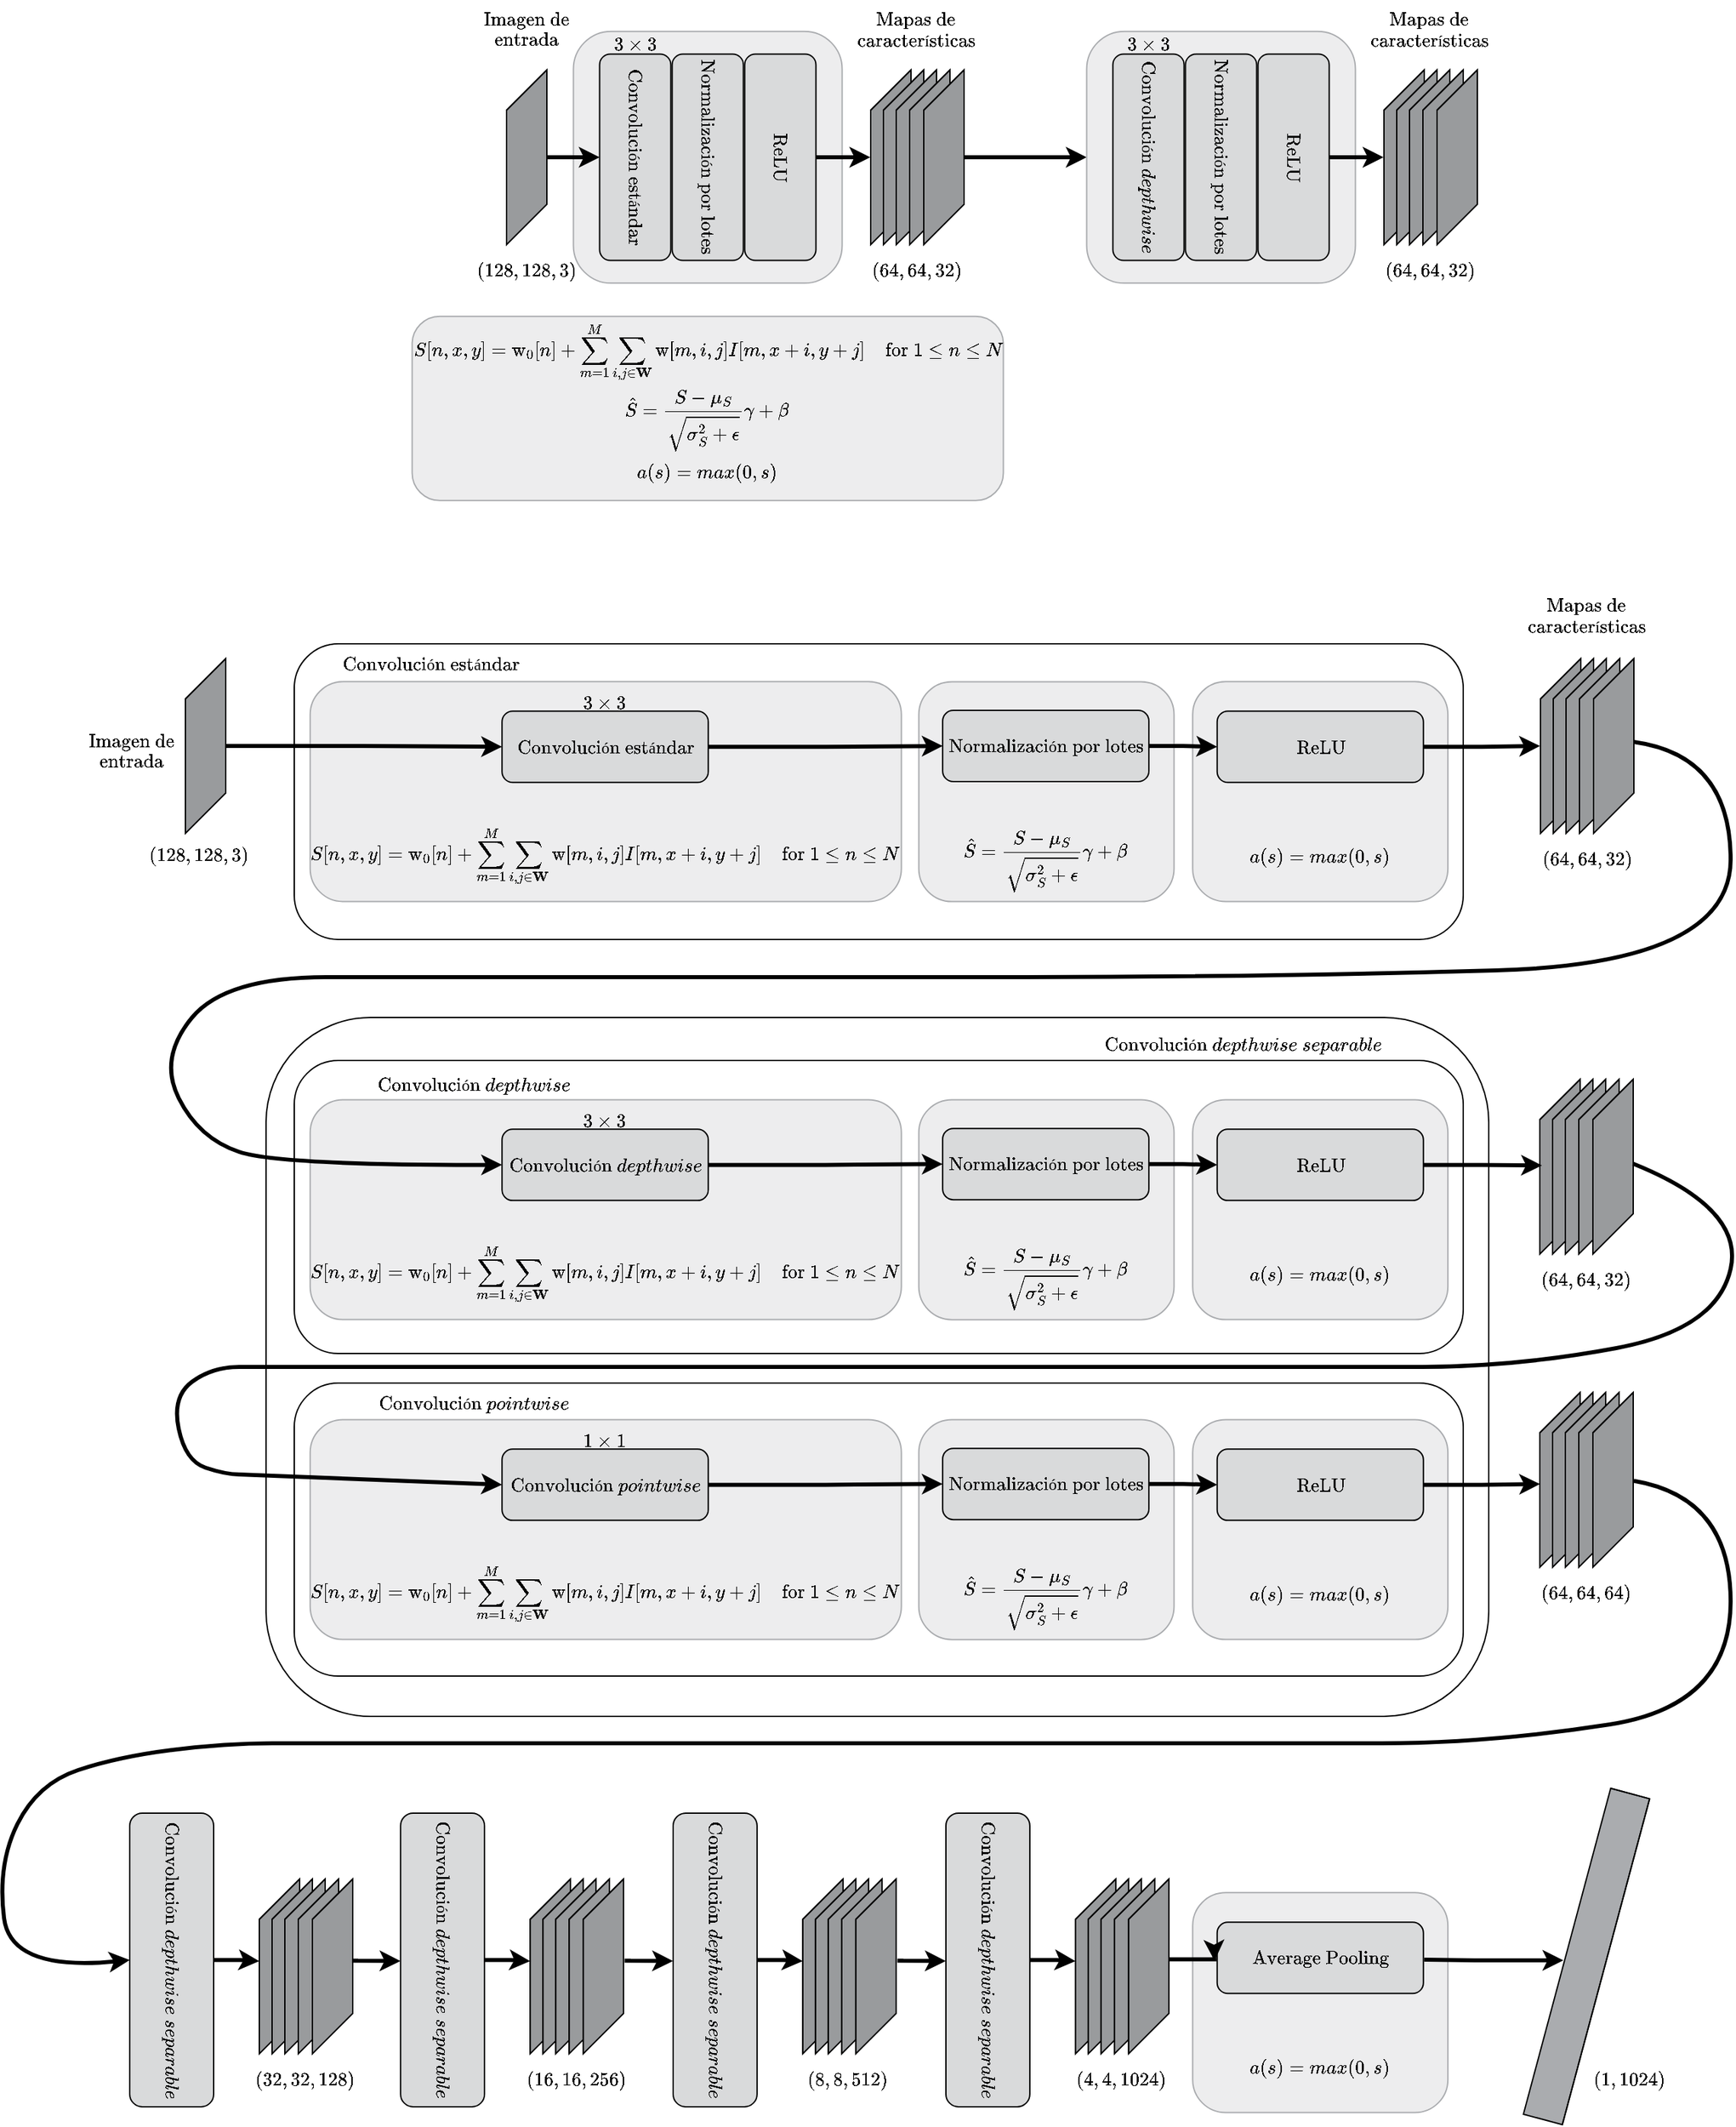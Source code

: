 <mxfile version="24.7.14">
  <diagram name="Page-1" id="cc8wFc7xVqvPqlm56SUc">
    <mxGraphModel dx="3025" dy="1305" grid="1" gridSize="10" guides="1" tooltips="1" connect="1" arrows="1" fold="1" page="1" pageScale="1" pageWidth="75" pageHeight="85" background="#ffffff" math="1" shadow="0">
      <root>
        <mxCell id="0" />
        <mxCell id="1" parent="0" />
        <mxCell id="luJMtOE04kHxp6duVjSI-222" value="" style="rounded=1;whiteSpace=wrap;html=1;strokeWidth=1;" vertex="1" parent="1">
          <mxGeometry x="-610" y="670" width="910" height="520" as="geometry" />
        </mxCell>
        <mxCell id="luJMtOE04kHxp6duVjSI-218" value="" style="rounded=1;whiteSpace=wrap;html=1;strokeWidth=1;" vertex="1" parent="1">
          <mxGeometry x="-589" y="942" width="870" height="218" as="geometry" />
        </mxCell>
        <mxCell id="luJMtOE04kHxp6duVjSI-210" value="" style="rounded=1;whiteSpace=wrap;html=1;strokeWidth=1;" vertex="1" parent="1">
          <mxGeometry x="-589" y="702" width="870" height="218" as="geometry" />
        </mxCell>
        <mxCell id="luJMtOE04kHxp6duVjSI-182" value="" style="rounded=1;whiteSpace=wrap;html=1;strokeWidth=1;" vertex="1" parent="1">
          <mxGeometry x="-589" y="391.96" width="870" height="220" as="geometry" />
        </mxCell>
        <mxCell id="luJMtOE04kHxp6duVjSI-184" value="" style="rounded=1;whiteSpace=wrap;html=1;fillColor=#ededee;rotation=90;strokeColor=#aaacaf;" vertex="1" parent="1">
          <mxGeometry x="92.82" y="406.99" width="163.58" height="189.95" as="geometry" />
        </mxCell>
        <mxCell id="luJMtOE04kHxp6duVjSI-183" value="" style="rounded=1;whiteSpace=wrap;html=1;fillColor=#ededee;rotation=90;strokeColor=#aaacaf;" vertex="1" parent="1">
          <mxGeometry x="-111" y="407.02" width="163.58" height="189.95" as="geometry" />
        </mxCell>
        <mxCell id="luJMtOE04kHxp6duVjSI-121" value="" style="rounded=1;whiteSpace=wrap;html=1;fillColor=#ededee;rotation=90;strokeColor=#aaacaf;" vertex="1" parent="1">
          <mxGeometry x="-438.95" y="281.96" width="163.58" height="440" as="geometry" />
        </mxCell>
        <mxCell id="luJMtOE04kHxp6duVjSI-82" value="" style="rounded=1;whiteSpace=wrap;html=1;fillColor=#ededee;rotation=90;strokeColor=#aaacaf;" vertex="1" parent="1">
          <mxGeometry x="-349.78" y="-3.13" width="137.05" height="440" as="geometry" />
        </mxCell>
        <mxCell id="luJMtOE04kHxp6duVjSI-55" value="" style="rounded=1;whiteSpace=wrap;html=1;fillColor=#ededee;rotation=90;strokeColor=#aaacaf;" vertex="1" parent="1">
          <mxGeometry x="-374.93" y="-70" width="187.37" height="200" as="geometry" />
        </mxCell>
        <mxCell id="luJMtOE04kHxp6duVjSI-15" value="" style="edgeStyle=orthogonalEdgeStyle;rounded=0;orthogonalLoop=1;jettySize=auto;html=1;strokeWidth=3;" edge="1" parent="1" source="luJMtOE04kHxp6duVjSI-3" target="luJMtOE04kHxp6duVjSI-8">
          <mxGeometry relative="1" as="geometry" />
        </mxCell>
        <mxCell id="luJMtOE04kHxp6duVjSI-3" value="" style="shape=cube;whiteSpace=wrap;html=1;boundedLbl=1;backgroundOutline=1;darkOpacity=0.05;darkOpacity2=0.1;size=30;flipH=1;fillColor=#AAACAF;" vertex="1" parent="1">
          <mxGeometry x="-431" y="-35" width="30" height="130" as="geometry" />
        </mxCell>
        <mxCell id="luJMtOE04kHxp6duVjSI-8" value="$$\text{Convolución estándar}$$" style="rounded=1;whiteSpace=wrap;html=1;fillColor=#D9DADB;flipV=0;flipH=0;direction=east;strokeColor=default;rotation=90;" vertex="1" parent="1">
          <mxGeometry x="-412" y="3.5" width="153.5" height="53" as="geometry" />
        </mxCell>
        <mxCell id="luJMtOE04kHxp6duVjSI-9" value="&lt;div&gt;$$\text{Imagen de}$$&lt;/div&gt;" style="text;html=1;align=center;verticalAlign=middle;whiteSpace=wrap;rounded=0;" vertex="1" parent="1">
          <mxGeometry x="-446" y="-87" width="60" height="30" as="geometry" />
        </mxCell>
        <mxCell id="luJMtOE04kHxp6duVjSI-10" value="&lt;div&gt;$$\text{entrada}$$&lt;/div&gt;" style="text;html=1;align=center;verticalAlign=middle;whiteSpace=wrap;rounded=0;" vertex="1" parent="1">
          <mxGeometry x="-446" y="-72" width="60" height="30" as="geometry" />
        </mxCell>
        <mxCell id="luJMtOE04kHxp6duVjSI-11" value="$$\text{Normalización por lotes}$$" style="rounded=1;whiteSpace=wrap;html=1;fillColor=#D9DADB;flipV=0;flipH=0;direction=east;strokeColor=default;rotation=90;" vertex="1" parent="1">
          <mxGeometry x="-358" y="3.5" width="153.5" height="53" as="geometry" />
        </mxCell>
        <mxCell id="luJMtOE04kHxp6duVjSI-12" value="$$\text{ReLU}$$" style="rounded=1;whiteSpace=wrap;html=1;fillColor=#D9DADB;flipV=0;flipH=0;direction=east;strokeColor=default;rotation=90;" vertex="1" parent="1">
          <mxGeometry x="-304" y="3.5" width="153.5" height="53" as="geometry" />
        </mxCell>
        <mxCell id="luJMtOE04kHxp6duVjSI-13" value="$$S[n,x,y] = \text{w}_0[n] + \sum_{m = 1}^M \sum_{i,j \in \textbf{W}} &lt;br/&gt;\text{w}[m,i,j]I[m,x+i,y+j] \hspace{4mm} \text{for } 1\leq n \leq N$$" style="text;html=1;align=center;verticalAlign=middle;whiteSpace=wrap;rounded=0;" vertex="1" parent="1">
          <mxGeometry x="-511.25" y="160" width="460" height="30" as="geometry" />
        </mxCell>
        <mxCell id="luJMtOE04kHxp6duVjSI-24" value="" style="shape=cube;whiteSpace=wrap;html=1;boundedLbl=1;backgroundOutline=1;darkOpacity=0.05;darkOpacity2=0.1;size=30;flipH=1;fillColor=#AAACAF;" vertex="1" parent="1">
          <mxGeometry x="-160" y="-35" width="30" height="130" as="geometry" />
        </mxCell>
        <mxCell id="luJMtOE04kHxp6duVjSI-29" style="edgeStyle=orthogonalEdgeStyle;rounded=0;orthogonalLoop=1;jettySize=auto;html=1;entryX=1.011;entryY=0.5;entryDx=0;entryDy=0;entryPerimeter=0;strokeWidth=3;" edge="1" parent="1" source="luJMtOE04kHxp6duVjSI-12" target="luJMtOE04kHxp6duVjSI-24">
          <mxGeometry relative="1" as="geometry" />
        </mxCell>
        <mxCell id="luJMtOE04kHxp6duVjSI-32" value="&lt;div&gt;$$\text{Mapas de}$$&lt;/div&gt;" style="text;html=1;align=center;verticalAlign=middle;whiteSpace=wrap;rounded=0;" vertex="1" parent="1">
          <mxGeometry x="-156" y="-87" width="60" height="30" as="geometry" />
        </mxCell>
        <mxCell id="luJMtOE04kHxp6duVjSI-33" value="&lt;div&gt;$$\text{características}$$&lt;/div&gt;" style="text;html=1;align=center;verticalAlign=middle;whiteSpace=wrap;rounded=0;" vertex="1" parent="1">
          <mxGeometry x="-156" y="-72" width="60" height="30" as="geometry" />
        </mxCell>
        <mxCell id="luJMtOE04kHxp6duVjSI-34" value="$$(128,128,3)$$" style="text;html=1;align=center;verticalAlign=middle;whiteSpace=wrap;rounded=0;" vertex="1" parent="1">
          <mxGeometry x="-446" y="100" width="60" height="30" as="geometry" />
        </mxCell>
        <mxCell id="luJMtOE04kHxp6duVjSI-35" value="$$(64,64,32)$$" style="text;html=1;align=center;verticalAlign=middle;whiteSpace=wrap;rounded=0;" vertex="1" parent="1">
          <mxGeometry x="-156" y="100" width="60" height="30" as="geometry" />
        </mxCell>
        <mxCell id="luJMtOE04kHxp6duVjSI-56" value="$$3 \times 3$$" style="text;html=1;align=center;verticalAlign=middle;whiteSpace=wrap;rounded=0;" vertex="1" parent="1">
          <mxGeometry x="-365.25" y="-69" width="60" height="30" as="geometry" />
        </mxCell>
        <mxCell id="luJMtOE04kHxp6duVjSI-61" value="" style="shape=cube;whiteSpace=wrap;html=1;boundedLbl=1;backgroundOutline=1;darkOpacity=0.05;darkOpacity2=0.1;size=30;flipH=1;fillColor=#AAACAF;" vertex="1" parent="1">
          <mxGeometry x="-150.5" y="-35" width="30" height="130" as="geometry" />
        </mxCell>
        <mxCell id="luJMtOE04kHxp6duVjSI-62" value="" style="shape=cube;whiteSpace=wrap;html=1;boundedLbl=1;backgroundOutline=1;darkOpacity=0.05;darkOpacity2=0.1;size=30;flipH=1;fillColor=#AAACAF;" vertex="1" parent="1">
          <mxGeometry x="-141" y="-35" width="30" height="130" as="geometry" />
        </mxCell>
        <mxCell id="luJMtOE04kHxp6duVjSI-63" value="" style="shape=cube;whiteSpace=wrap;html=1;boundedLbl=1;backgroundOutline=1;darkOpacity=0.05;darkOpacity2=0.1;size=30;flipH=1;fillColor=#AAACAF;" vertex="1" parent="1">
          <mxGeometry x="-131" y="-35" width="30" height="130" as="geometry" />
        </mxCell>
        <mxCell id="luJMtOE04kHxp6duVjSI-81" style="edgeStyle=orthogonalEdgeStyle;rounded=0;orthogonalLoop=1;jettySize=auto;html=1;entryX=0.5;entryY=1;entryDx=0;entryDy=0;strokeWidth=3;" edge="1" parent="1" source="luJMtOE04kHxp6duVjSI-64" target="luJMtOE04kHxp6duVjSI-67">
          <mxGeometry relative="1" as="geometry" />
        </mxCell>
        <mxCell id="luJMtOE04kHxp6duVjSI-64" value="" style="shape=cube;whiteSpace=wrap;html=1;boundedLbl=1;backgroundOutline=1;darkOpacity=0.05;darkOpacity2=0.1;size=30;flipH=1;fillColor=#AAACAF;" vertex="1" parent="1">
          <mxGeometry x="-120.5" y="-35" width="30" height="130" as="geometry" />
        </mxCell>
        <mxCell id="luJMtOE04kHxp6duVjSI-65" value="$$a(s) = max(0, s)$$" style="text;html=1;align=center;verticalAlign=middle;whiteSpace=wrap;rounded=0;" vertex="1" parent="1">
          <mxGeometry x="-336.87" y="250" width="111.25" height="30" as="geometry" />
        </mxCell>
        <mxCell id="luJMtOE04kHxp6duVjSI-66" value="$$\hat{S} = \frac{S - \mu_S}{\sqrt{\sigma_S^2 + \epsilon}}\gamma + \beta$$" style="text;html=1;align=center;verticalAlign=middle;whiteSpace=wrap;rounded=0;" vertex="1" parent="1">
          <mxGeometry x="-335.62" y="210" width="108.75" height="30" as="geometry" />
        </mxCell>
        <mxCell id="luJMtOE04kHxp6duVjSI-67" value="" style="rounded=1;whiteSpace=wrap;html=1;fillColor=#ededee;rotation=90;strokeColor=#aaacaf;" vertex="1" parent="1">
          <mxGeometry x="7.07" y="-70" width="187.37" height="200" as="geometry" />
        </mxCell>
        <mxCell id="luJMtOE04kHxp6duVjSI-68" value="$$\text{Convolución } \textit{depthwise}$$" style="rounded=1;whiteSpace=wrap;html=1;fillColor=#D9DADB;flipV=0;flipH=0;direction=east;strokeColor=default;rotation=90;" vertex="1" parent="1">
          <mxGeometry x="-30" y="3.5" width="153.5" height="53" as="geometry" />
        </mxCell>
        <mxCell id="luJMtOE04kHxp6duVjSI-69" value="$$\text{Normalización por lotes}$$" style="rounded=1;whiteSpace=wrap;html=1;fillColor=#D9DADB;flipV=0;flipH=0;direction=east;strokeColor=default;rotation=90;" vertex="1" parent="1">
          <mxGeometry x="24" y="3.5" width="153.5" height="53" as="geometry" />
        </mxCell>
        <mxCell id="luJMtOE04kHxp6duVjSI-70" value="$$\text{ReLU}$$" style="rounded=1;whiteSpace=wrap;html=1;fillColor=#D9DADB;flipV=0;flipH=0;direction=east;strokeColor=default;rotation=90;" vertex="1" parent="1">
          <mxGeometry x="78" y="3.5" width="153.5" height="53" as="geometry" />
        </mxCell>
        <mxCell id="luJMtOE04kHxp6duVjSI-71" value="" style="shape=cube;whiteSpace=wrap;html=1;boundedLbl=1;backgroundOutline=1;darkOpacity=0.05;darkOpacity2=0.1;size=30;flipH=1;fillColor=#AAACAF;" vertex="1" parent="1">
          <mxGeometry x="222" y="-35" width="30" height="130" as="geometry" />
        </mxCell>
        <mxCell id="luJMtOE04kHxp6duVjSI-72" style="edgeStyle=orthogonalEdgeStyle;rounded=0;orthogonalLoop=1;jettySize=auto;html=1;entryX=1.011;entryY=0.5;entryDx=0;entryDy=0;entryPerimeter=0;strokeWidth=3;" edge="1" parent="1" source="luJMtOE04kHxp6duVjSI-70" target="luJMtOE04kHxp6duVjSI-71">
          <mxGeometry relative="1" as="geometry" />
        </mxCell>
        <mxCell id="luJMtOE04kHxp6duVjSI-73" value="&lt;div&gt;$$\text{Mapas de}$$&lt;/div&gt;" style="text;html=1;align=center;verticalAlign=middle;whiteSpace=wrap;rounded=0;" vertex="1" parent="1">
          <mxGeometry x="226" y="-87" width="60" height="30" as="geometry" />
        </mxCell>
        <mxCell id="luJMtOE04kHxp6duVjSI-74" value="&lt;div&gt;$$\text{características}$$&lt;/div&gt;" style="text;html=1;align=center;verticalAlign=middle;whiteSpace=wrap;rounded=0;" vertex="1" parent="1">
          <mxGeometry x="226" y="-72" width="60" height="30" as="geometry" />
        </mxCell>
        <mxCell id="luJMtOE04kHxp6duVjSI-75" value="$$(64,64,32)$$" style="text;html=1;align=center;verticalAlign=middle;whiteSpace=wrap;rounded=0;" vertex="1" parent="1">
          <mxGeometry x="226" y="100" width="60" height="30" as="geometry" />
        </mxCell>
        <mxCell id="luJMtOE04kHxp6duVjSI-76" value="$$3 \times 3$$" style="text;html=1;align=center;verticalAlign=middle;whiteSpace=wrap;rounded=0;" vertex="1" parent="1">
          <mxGeometry x="16.75" y="-69" width="60" height="30" as="geometry" />
        </mxCell>
        <mxCell id="luJMtOE04kHxp6duVjSI-77" value="" style="shape=cube;whiteSpace=wrap;html=1;boundedLbl=1;backgroundOutline=1;darkOpacity=0.05;darkOpacity2=0.1;size=30;flipH=1;fillColor=#AAACAF;" vertex="1" parent="1">
          <mxGeometry x="231.5" y="-35" width="30" height="130" as="geometry" />
        </mxCell>
        <mxCell id="luJMtOE04kHxp6duVjSI-78" value="" style="shape=cube;whiteSpace=wrap;html=1;boundedLbl=1;backgroundOutline=1;darkOpacity=0.05;darkOpacity2=0.1;size=30;flipH=1;fillColor=#AAACAF;" vertex="1" parent="1">
          <mxGeometry x="241" y="-35" width="30" height="130" as="geometry" />
        </mxCell>
        <mxCell id="luJMtOE04kHxp6duVjSI-79" value="" style="shape=cube;whiteSpace=wrap;html=1;boundedLbl=1;backgroundOutline=1;darkOpacity=0.05;darkOpacity2=0.1;size=30;flipH=1;fillColor=#AAACAF;" vertex="1" parent="1">
          <mxGeometry x="251" y="-35" width="30" height="130" as="geometry" />
        </mxCell>
        <mxCell id="luJMtOE04kHxp6duVjSI-80" value="" style="shape=cube;whiteSpace=wrap;html=1;boundedLbl=1;backgroundOutline=1;darkOpacity=0.05;darkOpacity2=0.1;size=30;flipH=1;fillColor=#AAACAF;" vertex="1" parent="1">
          <mxGeometry x="261.5" y="-35" width="30" height="130" as="geometry" />
        </mxCell>
        <mxCell id="luJMtOE04kHxp6duVjSI-86" value="" style="edgeStyle=orthogonalEdgeStyle;rounded=0;orthogonalLoop=1;jettySize=auto;html=1;strokeWidth=3;" edge="1" parent="1" source="luJMtOE04kHxp6duVjSI-87" target="luJMtOE04kHxp6duVjSI-88">
          <mxGeometry relative="1" as="geometry" />
        </mxCell>
        <mxCell id="luJMtOE04kHxp6duVjSI-87" value="" style="shape=cube;whiteSpace=wrap;html=1;boundedLbl=1;backgroundOutline=1;darkOpacity=0.05;darkOpacity2=0.1;size=30;flipH=1;fillColor=#AAACAF;" vertex="1" parent="1">
          <mxGeometry x="-670" y="403" width="30" height="130" as="geometry" />
        </mxCell>
        <mxCell id="luJMtOE04kHxp6duVjSI-123" style="edgeStyle=orthogonalEdgeStyle;rounded=0;orthogonalLoop=1;jettySize=auto;html=1;entryX=0;entryY=0.5;entryDx=0;entryDy=0;strokeWidth=3;" edge="1" parent="1" source="luJMtOE04kHxp6duVjSI-88" target="luJMtOE04kHxp6duVjSI-91">
          <mxGeometry relative="1" as="geometry" />
        </mxCell>
        <mxCell id="luJMtOE04kHxp6duVjSI-88" value="$$\text{Convolución estándar}$$" style="rounded=1;whiteSpace=wrap;html=1;fillColor=#D9DADB;flipV=0;flipH=0;direction=east;strokeColor=default;rotation=0;" vertex="1" parent="1">
          <mxGeometry x="-434.37" y="442.13" width="153.5" height="53" as="geometry" />
        </mxCell>
        <mxCell id="luJMtOE04kHxp6duVjSI-89" value="&lt;div&gt;$$\text{Imagen de}$$&lt;/div&gt;" style="text;html=1;align=center;verticalAlign=middle;whiteSpace=wrap;rounded=0;" vertex="1" parent="1">
          <mxGeometry x="-740" y="449.5" width="60" height="30" as="geometry" />
        </mxCell>
        <mxCell id="luJMtOE04kHxp6duVjSI-90" value="&lt;div&gt;$$\text{entrada}$$&lt;/div&gt;" style="text;html=1;align=center;verticalAlign=middle;whiteSpace=wrap;rounded=0;" vertex="1" parent="1">
          <mxGeometry x="-740" y="464.5" width="60" height="30" as="geometry" />
        </mxCell>
        <mxCell id="luJMtOE04kHxp6duVjSI-124" style="edgeStyle=orthogonalEdgeStyle;rounded=0;orthogonalLoop=1;jettySize=auto;html=1;entryX=0;entryY=0.5;entryDx=0;entryDy=0;strokeWidth=3;" edge="1" parent="1" source="luJMtOE04kHxp6duVjSI-91" target="luJMtOE04kHxp6duVjSI-92">
          <mxGeometry relative="1" as="geometry" />
        </mxCell>
        <mxCell id="luJMtOE04kHxp6duVjSI-91" value="$$\text{Normalización por lotes}$$" style="rounded=1;whiteSpace=wrap;html=1;fillColor=#D9DADB;flipV=0;flipH=0;direction=east;strokeColor=default;rotation=0;" vertex="1" parent="1">
          <mxGeometry x="-106.44" y="441.53" width="153.5" height="53" as="geometry" />
        </mxCell>
        <mxCell id="luJMtOE04kHxp6duVjSI-92" value="$$\text{ReLU}$$" style="rounded=1;whiteSpace=wrap;html=1;fillColor=#D9DADB;flipV=0;flipH=0;direction=east;strokeColor=default;rotation=0;" vertex="1" parent="1">
          <mxGeometry x="97.86" y="442.13" width="153.5" height="53" as="geometry" />
        </mxCell>
        <mxCell id="luJMtOE04kHxp6duVjSI-94" style="edgeStyle=orthogonalEdgeStyle;rounded=0;orthogonalLoop=1;jettySize=auto;html=1;entryX=1.011;entryY=0.5;entryDx=0;entryDy=0;entryPerimeter=0;strokeWidth=3;" edge="1" parent="1" source="luJMtOE04kHxp6duVjSI-92" target="luJMtOE04kHxp6duVjSI-93">
          <mxGeometry relative="1" as="geometry" />
        </mxCell>
        <mxCell id="luJMtOE04kHxp6duVjSI-95" value="&lt;div&gt;$$\text{Mapas de}$$&lt;/div&gt;" style="text;html=1;align=center;verticalAlign=middle;whiteSpace=wrap;rounded=0;" vertex="1" parent="1">
          <mxGeometry x="342.5" y="349" width="60" height="30" as="geometry" />
        </mxCell>
        <mxCell id="luJMtOE04kHxp6duVjSI-96" value="&lt;div&gt;$$\text{características}$$&lt;/div&gt;" style="text;html=1;align=center;verticalAlign=middle;whiteSpace=wrap;rounded=0;" vertex="1" parent="1">
          <mxGeometry x="342.5" y="364" width="60" height="30" as="geometry" />
        </mxCell>
        <mxCell id="luJMtOE04kHxp6duVjSI-97" value="$$(128,128,3)$$" style="text;html=1;align=center;verticalAlign=middle;whiteSpace=wrap;rounded=0;" vertex="1" parent="1">
          <mxGeometry x="-690" y="535.2" width="60" height="30" as="geometry" />
        </mxCell>
        <mxCell id="luJMtOE04kHxp6duVjSI-98" value="$$(64,64,32)$$" style="text;html=1;align=center;verticalAlign=middle;whiteSpace=wrap;rounded=0;" vertex="1" parent="1">
          <mxGeometry x="342.5" y="538" width="60" height="30" as="geometry" />
        </mxCell>
        <mxCell id="luJMtOE04kHxp6duVjSI-99" value="$$3 \times 3$$" style="text;html=1;align=center;verticalAlign=middle;whiteSpace=wrap;rounded=0;" vertex="1" parent="1">
          <mxGeometry x="-387.62" y="420.63" width="60" height="30" as="geometry" />
        </mxCell>
        <mxCell id="luJMtOE04kHxp6duVjSI-122" value="$$S[n,x,y] = \text{w}_0[n] + \sum_{m = 1}^M \sum_{i,j \in \textbf{W}} &lt;br/&gt;\text{w}[m,i,j]I[m,x+i,y+j] \hspace{4mm} \text{for } 1\leq n \leq N$$" style="text;html=1;align=center;verticalAlign=middle;whiteSpace=wrap;rounded=0;" vertex="1" parent="1">
          <mxGeometry x="-587.62" y="535.2" width="460" height="30" as="geometry" />
        </mxCell>
        <mxCell id="luJMtOE04kHxp6duVjSI-126" value="$$\hat{S} = \frac{S - \mu_S}{\sqrt{\sigma_S^2 + \epsilon}}\gamma + \beta$$" style="text;html=1;align=center;verticalAlign=middle;whiteSpace=wrap;rounded=0;" vertex="1" parent="1">
          <mxGeometry x="-84.07" y="538.03" width="108.75" height="30" as="geometry" />
        </mxCell>
        <mxCell id="luJMtOE04kHxp6duVjSI-128" value="$$a(s) = max(0, s)$$" style="text;html=1;align=center;verticalAlign=middle;whiteSpace=wrap;rounded=0;" vertex="1" parent="1">
          <mxGeometry x="118.99" y="536" width="111.25" height="30" as="geometry" />
        </mxCell>
        <mxCell id="luJMtOE04kHxp6duVjSI-132" value="" style="group" vertex="1" connectable="0" parent="1">
          <mxGeometry x="338.5" y="403" width="69.5" height="130" as="geometry" />
        </mxCell>
        <mxCell id="luJMtOE04kHxp6duVjSI-93" value="" style="shape=cube;whiteSpace=wrap;html=1;boundedLbl=1;backgroundOutline=1;darkOpacity=0.05;darkOpacity2=0.1;size=30;flipH=1;fillColor=#AAACAF;" vertex="1" parent="luJMtOE04kHxp6duVjSI-132">
          <mxGeometry width="30" height="130" as="geometry" />
        </mxCell>
        <mxCell id="luJMtOE04kHxp6duVjSI-100" value="" style="shape=cube;whiteSpace=wrap;html=1;boundedLbl=1;backgroundOutline=1;darkOpacity=0.05;darkOpacity2=0.1;size=30;flipH=1;fillColor=#AAACAF;" vertex="1" parent="luJMtOE04kHxp6duVjSI-132">
          <mxGeometry x="9.5" width="30" height="130" as="geometry" />
        </mxCell>
        <mxCell id="luJMtOE04kHxp6duVjSI-101" value="" style="shape=cube;whiteSpace=wrap;html=1;boundedLbl=1;backgroundOutline=1;darkOpacity=0.05;darkOpacity2=0.1;size=30;flipH=1;fillColor=#AAACAF;" vertex="1" parent="luJMtOE04kHxp6duVjSI-132">
          <mxGeometry x="19" width="30" height="130" as="geometry" />
        </mxCell>
        <mxCell id="luJMtOE04kHxp6duVjSI-102" value="" style="shape=cube;whiteSpace=wrap;html=1;boundedLbl=1;backgroundOutline=1;darkOpacity=0.05;darkOpacity2=0.1;size=30;flipH=1;fillColor=#AAACAF;" vertex="1" parent="luJMtOE04kHxp6duVjSI-132">
          <mxGeometry x="29" width="30" height="130" as="geometry" />
        </mxCell>
        <mxCell id="luJMtOE04kHxp6duVjSI-104" value="" style="shape=cube;whiteSpace=wrap;html=1;boundedLbl=1;backgroundOutline=1;darkOpacity=0.05;darkOpacity2=0.1;size=30;flipH=1;fillColor=#AAACAF;" vertex="1" parent="luJMtOE04kHxp6duVjSI-132">
          <mxGeometry x="39.5" width="30" height="130" as="geometry" />
        </mxCell>
        <mxCell id="luJMtOE04kHxp6duVjSI-138" style="edgeStyle=orthogonalEdgeStyle;rounded=0;orthogonalLoop=1;jettySize=auto;html=1;entryX=0;entryY=0.5;entryDx=0;entryDy=0;strokeWidth=3;" edge="1" parent="1" source="luJMtOE04kHxp6duVjSI-139">
          <mxGeometry relative="1" as="geometry">
            <mxPoint x="97.86" y="737.0" as="targetPoint" />
          </mxGeometry>
        </mxCell>
        <mxCell id="luJMtOE04kHxp6duVjSI-148" value="$$(64,64,32)$$" style="text;html=1;align=center;verticalAlign=middle;whiteSpace=wrap;rounded=0;" vertex="1" parent="1">
          <mxGeometry x="342" y="851" width="60" height="30" as="geometry" />
        </mxCell>
        <mxCell id="luJMtOE04kHxp6duVjSI-149" value="" style="group" vertex="1" connectable="0" parent="1">
          <mxGeometry x="338" y="716" width="69.5" height="130" as="geometry" />
        </mxCell>
        <mxCell id="luJMtOE04kHxp6duVjSI-150" value="" style="shape=cube;whiteSpace=wrap;html=1;boundedLbl=1;backgroundOutline=1;darkOpacity=0.05;darkOpacity2=0.1;size=30;flipH=1;fillColor=#AAACAF;" vertex="1" parent="luJMtOE04kHxp6duVjSI-149">
          <mxGeometry width="30" height="130" as="geometry" />
        </mxCell>
        <mxCell id="luJMtOE04kHxp6duVjSI-151" value="" style="shape=cube;whiteSpace=wrap;html=1;boundedLbl=1;backgroundOutline=1;darkOpacity=0.05;darkOpacity2=0.1;size=30;flipH=1;fillColor=#AAACAF;" vertex="1" parent="luJMtOE04kHxp6duVjSI-149">
          <mxGeometry x="9.5" width="30" height="130" as="geometry" />
        </mxCell>
        <mxCell id="luJMtOE04kHxp6duVjSI-152" value="" style="shape=cube;whiteSpace=wrap;html=1;boundedLbl=1;backgroundOutline=1;darkOpacity=0.05;darkOpacity2=0.1;size=30;flipH=1;fillColor=#AAACAF;" vertex="1" parent="luJMtOE04kHxp6duVjSI-149">
          <mxGeometry x="19" width="30" height="130" as="geometry" />
        </mxCell>
        <mxCell id="luJMtOE04kHxp6duVjSI-153" value="" style="shape=cube;whiteSpace=wrap;html=1;boundedLbl=1;backgroundOutline=1;darkOpacity=0.05;darkOpacity2=0.1;size=30;flipH=1;fillColor=#AAACAF;" vertex="1" parent="luJMtOE04kHxp6duVjSI-149">
          <mxGeometry x="29" width="30" height="130" as="geometry" />
        </mxCell>
        <mxCell id="luJMtOE04kHxp6duVjSI-154" value="" style="shape=cube;whiteSpace=wrap;html=1;boundedLbl=1;backgroundOutline=1;darkOpacity=0.05;darkOpacity2=0.1;size=30;flipH=1;fillColor=#AAACAF;" vertex="1" parent="luJMtOE04kHxp6duVjSI-149">
          <mxGeometry x="39.5" width="30" height="130" as="geometry" />
        </mxCell>
        <mxCell id="luJMtOE04kHxp6duVjSI-170" value="$$(64,64,64)$$" style="text;html=1;align=center;verticalAlign=middle;whiteSpace=wrap;rounded=0;" vertex="1" parent="1">
          <mxGeometry x="342" y="1084" width="60" height="30" as="geometry" />
        </mxCell>
        <mxCell id="luJMtOE04kHxp6duVjSI-171" value="" style="group" vertex="1" connectable="0" parent="1">
          <mxGeometry x="338" y="949" width="69.5" height="165" as="geometry" />
        </mxCell>
        <mxCell id="luJMtOE04kHxp6duVjSI-172" value="" style="shape=cube;whiteSpace=wrap;html=1;boundedLbl=1;backgroundOutline=1;darkOpacity=0.05;darkOpacity2=0.1;size=30;flipH=1;fillColor=#AAACAF;" vertex="1" parent="luJMtOE04kHxp6duVjSI-171">
          <mxGeometry width="30" height="130" as="geometry" />
        </mxCell>
        <mxCell id="luJMtOE04kHxp6duVjSI-173" value="" style="shape=cube;whiteSpace=wrap;html=1;boundedLbl=1;backgroundOutline=1;darkOpacity=0.05;darkOpacity2=0.1;size=30;flipH=1;fillColor=#AAACAF;" vertex="1" parent="luJMtOE04kHxp6duVjSI-171">
          <mxGeometry x="9.5" width="30" height="130" as="geometry" />
        </mxCell>
        <mxCell id="luJMtOE04kHxp6duVjSI-174" value="" style="shape=cube;whiteSpace=wrap;html=1;boundedLbl=1;backgroundOutline=1;darkOpacity=0.05;darkOpacity2=0.1;size=30;flipH=1;fillColor=#AAACAF;" vertex="1" parent="luJMtOE04kHxp6duVjSI-171">
          <mxGeometry x="19" width="30" height="130" as="geometry" />
        </mxCell>
        <mxCell id="luJMtOE04kHxp6duVjSI-175" value="" style="shape=cube;whiteSpace=wrap;html=1;boundedLbl=1;backgroundOutline=1;darkOpacity=0.05;darkOpacity2=0.1;size=30;flipH=1;fillColor=#AAACAF;" vertex="1" parent="luJMtOE04kHxp6duVjSI-171">
          <mxGeometry x="29" width="30" height="130" as="geometry" />
        </mxCell>
        <mxCell id="luJMtOE04kHxp6duVjSI-176" value="" style="shape=cube;whiteSpace=wrap;html=1;boundedLbl=1;backgroundOutline=1;darkOpacity=0.05;darkOpacity2=0.1;size=30;flipH=1;fillColor=#AAACAF;" vertex="1" parent="luJMtOE04kHxp6duVjSI-171">
          <mxGeometry x="39.5" width="30" height="130" as="geometry" />
        </mxCell>
        <mxCell id="luJMtOE04kHxp6duVjSI-185" value="$$\text{Convolución estándar}$$" style="text;html=1;align=center;verticalAlign=middle;whiteSpace=wrap;rounded=0;" vertex="1" parent="1">
          <mxGeometry x="-557" y="391.96" width="140" height="30" as="geometry" />
        </mxCell>
        <mxCell id="luJMtOE04kHxp6duVjSI-186" value="" style="rounded=1;whiteSpace=wrap;html=1;fillColor=#ededee;rotation=90;strokeColor=#aaacaf;" vertex="1" parent="1">
          <mxGeometry x="92.82" y="718.03" width="163.58" height="189.95" as="geometry" />
        </mxCell>
        <mxCell id="luJMtOE04kHxp6duVjSI-187" value="" style="rounded=1;whiteSpace=wrap;html=1;fillColor=#ededee;rotation=90;strokeColor=#aaacaf;" vertex="1" parent="1">
          <mxGeometry x="-111" y="718.06" width="163.58" height="189.95" as="geometry" />
        </mxCell>
        <mxCell id="luJMtOE04kHxp6duVjSI-188" value="" style="rounded=1;whiteSpace=wrap;html=1;fillColor=#ededee;rotation=90;strokeColor=#aaacaf;" vertex="1" parent="1">
          <mxGeometry x="-438.95" y="593" width="163.58" height="440" as="geometry" />
        </mxCell>
        <mxCell id="luJMtOE04kHxp6duVjSI-189" style="edgeStyle=orthogonalEdgeStyle;rounded=0;orthogonalLoop=1;jettySize=auto;html=1;entryX=0;entryY=0.5;entryDx=0;entryDy=0;strokeWidth=3;" edge="1" parent="1" source="luJMtOE04kHxp6duVjSI-190" target="luJMtOE04kHxp6duVjSI-192">
          <mxGeometry relative="1" as="geometry" />
        </mxCell>
        <mxCell id="luJMtOE04kHxp6duVjSI-190" value="$$\text{Convolución } \textit{depthwise}$$" style="rounded=1;whiteSpace=wrap;html=1;fillColor=#D9DADB;flipV=0;flipH=0;direction=east;strokeColor=default;rotation=0;" vertex="1" parent="1">
          <mxGeometry x="-434.37" y="753.17" width="153.5" height="53" as="geometry" />
        </mxCell>
        <mxCell id="luJMtOE04kHxp6duVjSI-191" style="edgeStyle=orthogonalEdgeStyle;rounded=0;orthogonalLoop=1;jettySize=auto;html=1;entryX=0;entryY=0.5;entryDx=0;entryDy=0;strokeWidth=3;" edge="1" parent="1" source="luJMtOE04kHxp6duVjSI-192" target="luJMtOE04kHxp6duVjSI-193">
          <mxGeometry relative="1" as="geometry" />
        </mxCell>
        <mxCell id="luJMtOE04kHxp6duVjSI-192" value="$$\text{Normalización por lotes}$$" style="rounded=1;whiteSpace=wrap;html=1;fillColor=#D9DADB;flipV=0;flipH=0;direction=east;strokeColor=default;rotation=0;" vertex="1" parent="1">
          <mxGeometry x="-106.44" y="752.57" width="153.5" height="53" as="geometry" />
        </mxCell>
        <mxCell id="luJMtOE04kHxp6duVjSI-193" value="$$\text{ReLU}$$" style="rounded=1;whiteSpace=wrap;html=1;fillColor=#D9DADB;flipV=0;flipH=0;direction=east;strokeColor=default;rotation=0;" vertex="1" parent="1">
          <mxGeometry x="97.86" y="753.17" width="153.5" height="53" as="geometry" />
        </mxCell>
        <mxCell id="luJMtOE04kHxp6duVjSI-194" value="$$3 \times 3$$" style="text;html=1;align=center;verticalAlign=middle;whiteSpace=wrap;rounded=0;" vertex="1" parent="1">
          <mxGeometry x="-387.62" y="731.67" width="60" height="30" as="geometry" />
        </mxCell>
        <mxCell id="luJMtOE04kHxp6duVjSI-195" value="$$S[n,x,y] = \text{w}_0[n] + \sum_{m = 1}^M \sum_{i,j \in \textbf{W}} &lt;br/&gt;\text{w}[m,i,j]I[m,x+i,y+j] \hspace{4mm} \text{for } 1\leq n \leq N$$" style="text;html=1;align=center;verticalAlign=middle;whiteSpace=wrap;rounded=0;" vertex="1" parent="1">
          <mxGeometry x="-587.62" y="846.24" width="460" height="30" as="geometry" />
        </mxCell>
        <mxCell id="luJMtOE04kHxp6duVjSI-196" value="$$\hat{S} = \frac{S - \mu_S}{\sqrt{\sigma_S^2 + \epsilon}}\gamma + \beta$$" style="text;html=1;align=center;verticalAlign=middle;whiteSpace=wrap;rounded=0;" vertex="1" parent="1">
          <mxGeometry x="-84.07" y="849.07" width="108.75" height="30" as="geometry" />
        </mxCell>
        <mxCell id="luJMtOE04kHxp6duVjSI-197" value="$$a(s) = max(0, s)$$" style="text;html=1;align=center;verticalAlign=middle;whiteSpace=wrap;rounded=0;" vertex="1" parent="1">
          <mxGeometry x="118.99" y="847.04" width="111.25" height="30" as="geometry" />
        </mxCell>
        <mxCell id="luJMtOE04kHxp6duVjSI-198" value="" style="rounded=1;whiteSpace=wrap;html=1;fillColor=#ededee;rotation=90;strokeColor=#aaacaf;" vertex="1" parent="1">
          <mxGeometry x="92.82" y="956.03" width="163.58" height="189.95" as="geometry" />
        </mxCell>
        <mxCell id="luJMtOE04kHxp6duVjSI-199" value="" style="rounded=1;whiteSpace=wrap;html=1;fillColor=#ededee;rotation=90;strokeColor=#aaacaf;" vertex="1" parent="1">
          <mxGeometry x="-111" y="956.06" width="163.58" height="189.95" as="geometry" />
        </mxCell>
        <mxCell id="luJMtOE04kHxp6duVjSI-200" value="" style="rounded=1;whiteSpace=wrap;html=1;fillColor=#ededee;rotation=90;strokeColor=#aaacaf;" vertex="1" parent="1">
          <mxGeometry x="-438.95" y="831" width="163.58" height="440" as="geometry" />
        </mxCell>
        <mxCell id="luJMtOE04kHxp6duVjSI-201" style="edgeStyle=orthogonalEdgeStyle;rounded=0;orthogonalLoop=1;jettySize=auto;html=1;entryX=0;entryY=0.5;entryDx=0;entryDy=0;strokeWidth=3;" edge="1" parent="1" source="luJMtOE04kHxp6duVjSI-202" target="luJMtOE04kHxp6duVjSI-204">
          <mxGeometry relative="1" as="geometry" />
        </mxCell>
        <mxCell id="luJMtOE04kHxp6duVjSI-202" value="$$\text{Convolución } \textit{pointwise}$$" style="rounded=1;whiteSpace=wrap;html=1;fillColor=#D9DADB;flipV=0;flipH=0;direction=east;strokeColor=default;rotation=0;" vertex="1" parent="1">
          <mxGeometry x="-434.37" y="991.17" width="153.5" height="53" as="geometry" />
        </mxCell>
        <mxCell id="luJMtOE04kHxp6duVjSI-203" style="edgeStyle=orthogonalEdgeStyle;rounded=0;orthogonalLoop=1;jettySize=auto;html=1;entryX=0;entryY=0.5;entryDx=0;entryDy=0;strokeWidth=3;" edge="1" parent="1" source="luJMtOE04kHxp6duVjSI-204" target="luJMtOE04kHxp6duVjSI-205">
          <mxGeometry relative="1" as="geometry" />
        </mxCell>
        <mxCell id="luJMtOE04kHxp6duVjSI-204" value="$$\text{Normalización por lotes}$$" style="rounded=1;whiteSpace=wrap;html=1;fillColor=#D9DADB;flipV=0;flipH=0;direction=east;strokeColor=default;rotation=0;" vertex="1" parent="1">
          <mxGeometry x="-106.44" y="990.57" width="153.5" height="53" as="geometry" />
        </mxCell>
        <mxCell id="luJMtOE04kHxp6duVjSI-205" value="$$\text{ReLU}$$" style="rounded=1;whiteSpace=wrap;html=1;fillColor=#D9DADB;flipV=0;flipH=0;direction=east;strokeColor=default;rotation=0;" vertex="1" parent="1">
          <mxGeometry x="97.86" y="991.17" width="153.5" height="53" as="geometry" />
        </mxCell>
        <mxCell id="luJMtOE04kHxp6duVjSI-206" value="$$1 \times 1$$" style="text;html=1;align=center;verticalAlign=middle;whiteSpace=wrap;rounded=0;" vertex="1" parent="1">
          <mxGeometry x="-387.62" y="969.67" width="60" height="30" as="geometry" />
        </mxCell>
        <mxCell id="luJMtOE04kHxp6duVjSI-207" value="$$S[n,x,y] = \text{w}_0[n] + \sum_{m = 1}^M \sum_{i,j \in \textbf{W}} &lt;br/&gt;\text{w}[m,i,j]I[m,x+i,y+j] \hspace{4mm} \text{for } 1\leq n \leq N$$" style="text;html=1;align=center;verticalAlign=middle;whiteSpace=wrap;rounded=0;" vertex="1" parent="1">
          <mxGeometry x="-587.62" y="1084.24" width="460" height="30" as="geometry" />
        </mxCell>
        <mxCell id="luJMtOE04kHxp6duVjSI-208" value="$$\hat{S} = \frac{S - \mu_S}{\sqrt{\sigma_S^2 + \epsilon}}\gamma + \beta$$" style="text;html=1;align=center;verticalAlign=middle;whiteSpace=wrap;rounded=0;" vertex="1" parent="1">
          <mxGeometry x="-84.07" y="1087.07" width="108.75" height="30" as="geometry" />
        </mxCell>
        <mxCell id="luJMtOE04kHxp6duVjSI-209" value="$$a(s) = max(0, s)$$" style="text;html=1;align=center;verticalAlign=middle;whiteSpace=wrap;rounded=0;" vertex="1" parent="1">
          <mxGeometry x="118.99" y="1085.04" width="111.25" height="30" as="geometry" />
        </mxCell>
        <mxCell id="luJMtOE04kHxp6duVjSI-211" style="edgeStyle=orthogonalEdgeStyle;rounded=0;orthogonalLoop=1;jettySize=auto;html=1;entryX=0.948;entryY=0.493;entryDx=0;entryDy=0;entryPerimeter=0;strokeWidth=3;" edge="1" parent="1" source="luJMtOE04kHxp6duVjSI-193" target="luJMtOE04kHxp6duVjSI-150">
          <mxGeometry relative="1" as="geometry" />
        </mxCell>
        <mxCell id="luJMtOE04kHxp6duVjSI-212" style="edgeStyle=orthogonalEdgeStyle;rounded=0;orthogonalLoop=1;jettySize=auto;html=1;entryX=0.995;entryY=0.524;entryDx=0;entryDy=0;entryPerimeter=0;strokeWidth=3;" edge="1" parent="1" source="luJMtOE04kHxp6duVjSI-205" target="luJMtOE04kHxp6duVjSI-172">
          <mxGeometry relative="1" as="geometry" />
        </mxCell>
        <mxCell id="luJMtOE04kHxp6duVjSI-213" value="$$\text{Convolución } \textit{depthwise}$$" style="text;html=1;align=center;verticalAlign=middle;whiteSpace=wrap;rounded=0;" vertex="1" parent="1">
          <mxGeometry x="-563.62" y="705" width="217" height="30" as="geometry" />
        </mxCell>
        <mxCell id="luJMtOE04kHxp6duVjSI-214" value="" style="curved=1;endArrow=classic;html=1;rounded=0;exitX=0;exitY=0.477;exitDx=0;exitDy=0;exitPerimeter=0;entryX=0;entryY=0.5;entryDx=0;entryDy=0;strokeWidth=3;" edge="1" parent="1" source="luJMtOE04kHxp6duVjSI-104" target="luJMtOE04kHxp6duVjSI-190">
          <mxGeometry width="50" height="50" relative="1" as="geometry">
            <mxPoint x="430" y="475" as="sourcePoint" />
            <mxPoint x="480" y="425" as="targetPoint" />
            <Array as="points">
              <mxPoint x="480" y="475" />
              <mxPoint x="480" y="630" />
              <mxPoint x="130" y="640" />
              <mxPoint x="-260" y="640" />
              <mxPoint x="-490" y="640" />
              <mxPoint x="-640" y="640" />
              <mxPoint x="-690" y="700" />
              <mxPoint x="-660" y="760" />
              <mxPoint x="-600" y="780" />
            </Array>
          </mxGeometry>
        </mxCell>
        <mxCell id="luJMtOE04kHxp6duVjSI-216" value="" style="curved=1;endArrow=classic;html=1;rounded=0;exitX=0.006;exitY=0.483;exitDx=0;exitDy=0;exitPerimeter=0;entryX=0;entryY=0.5;entryDx=0;entryDy=0;strokeWidth=3;" edge="1" parent="1" source="luJMtOE04kHxp6duVjSI-154" target="luJMtOE04kHxp6duVjSI-202">
          <mxGeometry width="50" height="50" relative="1" as="geometry">
            <mxPoint x="463" y="811.67" as="sourcePoint" />
            <mxPoint x="513" y="761.67" as="targetPoint" />
            <Array as="points">
              <mxPoint x="490" y="812" />
              <mxPoint x="470" y="902" />
              <mxPoint x="320" y="930" />
              <mxPoint x="180" y="930" />
              <mxPoint x="-120" y="930" />
              <mxPoint x="-430" y="930" />
              <mxPoint x="-550" y="930" />
              <mxPoint x="-610" y="930" />
              <mxPoint x="-650" y="930" />
              <mxPoint x="-680" y="952" />
              <mxPoint x="-670" y="1000" />
              <mxPoint x="-640" y="1010" />
              <mxPoint x="-620" y="1010" />
            </Array>
          </mxGeometry>
        </mxCell>
        <mxCell id="luJMtOE04kHxp6duVjSI-220" value="$$\text{Convolución } \textit{pointwise}$$" style="text;html=1;align=center;verticalAlign=middle;whiteSpace=wrap;rounded=0;" vertex="1" parent="1">
          <mxGeometry x="-563.62" y="942" width="217" height="30" as="geometry" />
        </mxCell>
        <mxCell id="luJMtOE04kHxp6duVjSI-223" value="$$\text{Convolución } \textit{depthwise separable}$$" style="text;html=1;align=center;verticalAlign=middle;whiteSpace=wrap;rounded=0;" vertex="1" parent="1">
          <mxGeometry x="9" y="675" width="217" height="30" as="geometry" />
        </mxCell>
        <mxCell id="luJMtOE04kHxp6duVjSI-224" value="" style="curved=1;endArrow=classic;html=1;rounded=0;exitX=-0.015;exitY=0.506;exitDx=0;exitDy=0;exitPerimeter=0;strokeWidth=3;entryX=0.5;entryY=1;entryDx=0;entryDy=0;" edge="1" parent="1" source="luJMtOE04kHxp6duVjSI-176" target="luJMtOE04kHxp6duVjSI-225">
          <mxGeometry width="50" height="50" relative="1" as="geometry">
            <mxPoint x="408" y="1017" as="sourcePoint" />
            <mxPoint x="-560" y="1332" as="targetPoint" />
            <Array as="points">
              <mxPoint x="480" y="1027" />
              <mxPoint x="480" y="1182" />
              <mxPoint x="300" y="1210" />
              <mxPoint x="140" y="1210" />
              <mxPoint x="-60" y="1210" />
              <mxPoint x="-270" y="1210" />
              <mxPoint x="-490" y="1210" />
              <mxPoint x="-570" y="1210" />
              <mxPoint x="-640" y="1210" />
              <mxPoint x="-720" y="1220" />
              <mxPoint x="-780" y="1240" />
              <mxPoint x="-810" y="1300" />
              <mxPoint x="-800" y="1380" />
            </Array>
          </mxGeometry>
        </mxCell>
        <mxCell id="luJMtOE04kHxp6duVjSI-225" value="$$\text{Convolución } \textit{depthwise separable}$$" style="rounded=1;whiteSpace=wrap;html=1;fillColor=#D9DADB;flipV=0;flipH=0;direction=east;strokeColor=default;rotation=90;" vertex="1" parent="1">
          <mxGeometry x="-789.43" y="1340" width="218.43" height="62.46" as="geometry" />
        </mxCell>
        <mxCell id="luJMtOE04kHxp6duVjSI-226" value="$$(32,32,128)$$" style="text;html=1;align=center;verticalAlign=middle;whiteSpace=wrap;rounded=0;" vertex="1" parent="1">
          <mxGeometry x="-611" y="1446" width="60" height="30" as="geometry" />
        </mxCell>
        <mxCell id="luJMtOE04kHxp6duVjSI-227" value="" style="group" vertex="1" connectable="0" parent="1">
          <mxGeometry x="-615" y="1311" width="69.5" height="130" as="geometry" />
        </mxCell>
        <mxCell id="luJMtOE04kHxp6duVjSI-228" value="" style="shape=cube;whiteSpace=wrap;html=1;boundedLbl=1;backgroundOutline=1;darkOpacity=0.05;darkOpacity2=0.1;size=30;flipH=1;fillColor=#AAACAF;" vertex="1" parent="luJMtOE04kHxp6duVjSI-227">
          <mxGeometry width="30" height="130" as="geometry" />
        </mxCell>
        <mxCell id="luJMtOE04kHxp6duVjSI-229" value="" style="shape=cube;whiteSpace=wrap;html=1;boundedLbl=1;backgroundOutline=1;darkOpacity=0.05;darkOpacity2=0.1;size=30;flipH=1;fillColor=#AAACAF;" vertex="1" parent="luJMtOE04kHxp6duVjSI-227">
          <mxGeometry x="9.5" width="30" height="130" as="geometry" />
        </mxCell>
        <mxCell id="luJMtOE04kHxp6duVjSI-230" value="" style="shape=cube;whiteSpace=wrap;html=1;boundedLbl=1;backgroundOutline=1;darkOpacity=0.05;darkOpacity2=0.1;size=30;flipH=1;fillColor=#AAACAF;" vertex="1" parent="luJMtOE04kHxp6duVjSI-227">
          <mxGeometry x="19" width="30" height="130" as="geometry" />
        </mxCell>
        <mxCell id="luJMtOE04kHxp6duVjSI-231" value="" style="shape=cube;whiteSpace=wrap;html=1;boundedLbl=1;backgroundOutline=1;darkOpacity=0.05;darkOpacity2=0.1;size=30;flipH=1;fillColor=#AAACAF;" vertex="1" parent="luJMtOE04kHxp6duVjSI-227">
          <mxGeometry x="29" width="30" height="130" as="geometry" />
        </mxCell>
        <mxCell id="luJMtOE04kHxp6duVjSI-232" value="" style="shape=cube;whiteSpace=wrap;html=1;boundedLbl=1;backgroundOutline=1;darkOpacity=0.05;darkOpacity2=0.1;size=30;flipH=1;fillColor=#AAACAF;" vertex="1" parent="luJMtOE04kHxp6duVjSI-227">
          <mxGeometry x="39.5" width="30" height="130" as="geometry" />
        </mxCell>
        <mxCell id="luJMtOE04kHxp6duVjSI-245" style="edgeStyle=orthogonalEdgeStyle;rounded=0;orthogonalLoop=1;jettySize=auto;html=1;entryX=1;entryY=0.47;entryDx=0;entryDy=0;entryPerimeter=0;strokeWidth=3;" edge="1" parent="1" source="luJMtOE04kHxp6duVjSI-225" target="luJMtOE04kHxp6duVjSI-228">
          <mxGeometry relative="1" as="geometry" />
        </mxCell>
        <mxCell id="luJMtOE04kHxp6duVjSI-246" value="$$\text{Convolución } \textit{depthwise separable}$$" style="rounded=1;whiteSpace=wrap;html=1;fillColor=#D9DADB;flipV=0;flipH=0;direction=east;strokeColor=default;rotation=90;" vertex="1" parent="1">
          <mxGeometry x="-587.86" y="1340" width="218.43" height="62.46" as="geometry" />
        </mxCell>
        <mxCell id="luJMtOE04kHxp6duVjSI-247" value="$$(16,16,256)$$" style="text;html=1;align=center;verticalAlign=middle;whiteSpace=wrap;rounded=0;" vertex="1" parent="1">
          <mxGeometry x="-409.43" y="1446" width="60" height="30" as="geometry" />
        </mxCell>
        <mxCell id="luJMtOE04kHxp6duVjSI-248" value="" style="group" vertex="1" connectable="0" parent="1">
          <mxGeometry x="-413.43" y="1311" width="69.5" height="130" as="geometry" />
        </mxCell>
        <mxCell id="luJMtOE04kHxp6duVjSI-249" value="" style="shape=cube;whiteSpace=wrap;html=1;boundedLbl=1;backgroundOutline=1;darkOpacity=0.05;darkOpacity2=0.1;size=30;flipH=1;fillColor=#AAACAF;" vertex="1" parent="luJMtOE04kHxp6duVjSI-248">
          <mxGeometry width="30" height="130" as="geometry" />
        </mxCell>
        <mxCell id="luJMtOE04kHxp6duVjSI-250" value="" style="shape=cube;whiteSpace=wrap;html=1;boundedLbl=1;backgroundOutline=1;darkOpacity=0.05;darkOpacity2=0.1;size=30;flipH=1;fillColor=#AAACAF;" vertex="1" parent="luJMtOE04kHxp6duVjSI-248">
          <mxGeometry x="9.5" width="30" height="130" as="geometry" />
        </mxCell>
        <mxCell id="luJMtOE04kHxp6duVjSI-251" value="" style="shape=cube;whiteSpace=wrap;html=1;boundedLbl=1;backgroundOutline=1;darkOpacity=0.05;darkOpacity2=0.1;size=30;flipH=1;fillColor=#AAACAF;" vertex="1" parent="luJMtOE04kHxp6duVjSI-248">
          <mxGeometry x="19" width="30" height="130" as="geometry" />
        </mxCell>
        <mxCell id="luJMtOE04kHxp6duVjSI-252" value="" style="shape=cube;whiteSpace=wrap;html=1;boundedLbl=1;backgroundOutline=1;darkOpacity=0.05;darkOpacity2=0.1;size=30;flipH=1;fillColor=#AAACAF;" vertex="1" parent="luJMtOE04kHxp6duVjSI-248">
          <mxGeometry x="29" width="30" height="130" as="geometry" />
        </mxCell>
        <mxCell id="luJMtOE04kHxp6duVjSI-253" value="" style="shape=cube;whiteSpace=wrap;html=1;boundedLbl=1;backgroundOutline=1;darkOpacity=0.05;darkOpacity2=0.1;size=30;flipH=1;fillColor=#AAACAF;" vertex="1" parent="luJMtOE04kHxp6duVjSI-248">
          <mxGeometry x="39.5" width="30" height="130" as="geometry" />
        </mxCell>
        <mxCell id="luJMtOE04kHxp6duVjSI-254" style="edgeStyle=orthogonalEdgeStyle;rounded=0;orthogonalLoop=1;jettySize=auto;html=1;entryX=1;entryY=0.47;entryDx=0;entryDy=0;entryPerimeter=0;strokeWidth=3;" edge="1" parent="1" source="luJMtOE04kHxp6duVjSI-246" target="luJMtOE04kHxp6duVjSI-249">
          <mxGeometry relative="1" as="geometry" />
        </mxCell>
        <mxCell id="luJMtOE04kHxp6duVjSI-259" style="edgeStyle=orthogonalEdgeStyle;rounded=0;orthogonalLoop=1;jettySize=auto;html=1;strokeWidth=3;" edge="1" parent="1">
          <mxGeometry relative="1" as="geometry">
            <mxPoint x="-541.5" y="1371.73" as="sourcePoint" />
            <mxPoint x="-510" y="1372" as="targetPoint" />
            <Array as="points">
              <mxPoint x="-546" y="1372" />
            </Array>
          </mxGeometry>
        </mxCell>
        <mxCell id="luJMtOE04kHxp6duVjSI-260" value="$$\text{Convolución } \textit{depthwise separable}$$" style="rounded=1;whiteSpace=wrap;html=1;fillColor=#D9DADB;flipV=0;flipH=0;direction=east;strokeColor=default;rotation=90;" vertex="1" parent="1">
          <mxGeometry x="-385.0" y="1340" width="218.43" height="62.46" as="geometry" />
        </mxCell>
        <mxCell id="luJMtOE04kHxp6duVjSI-261" value="$$(8,8,512)$$" style="text;html=1;align=center;verticalAlign=middle;whiteSpace=wrap;rounded=0;" vertex="1" parent="1">
          <mxGeometry x="-206.57" y="1446" width="60" height="30" as="geometry" />
        </mxCell>
        <mxCell id="luJMtOE04kHxp6duVjSI-262" value="" style="group" vertex="1" connectable="0" parent="1">
          <mxGeometry x="-210.57" y="1311" width="69.5" height="130" as="geometry" />
        </mxCell>
        <mxCell id="luJMtOE04kHxp6duVjSI-263" value="" style="shape=cube;whiteSpace=wrap;html=1;boundedLbl=1;backgroundOutline=1;darkOpacity=0.05;darkOpacity2=0.1;size=30;flipH=1;fillColor=#AAACAF;" vertex="1" parent="luJMtOE04kHxp6duVjSI-262">
          <mxGeometry width="30" height="130" as="geometry" />
        </mxCell>
        <mxCell id="luJMtOE04kHxp6duVjSI-264" value="" style="shape=cube;whiteSpace=wrap;html=1;boundedLbl=1;backgroundOutline=1;darkOpacity=0.05;darkOpacity2=0.1;size=30;flipH=1;fillColor=#AAACAF;" vertex="1" parent="luJMtOE04kHxp6duVjSI-262">
          <mxGeometry x="9.5" width="30" height="130" as="geometry" />
        </mxCell>
        <mxCell id="luJMtOE04kHxp6duVjSI-265" value="" style="shape=cube;whiteSpace=wrap;html=1;boundedLbl=1;backgroundOutline=1;darkOpacity=0.05;darkOpacity2=0.1;size=30;flipH=1;fillColor=#AAACAF;" vertex="1" parent="luJMtOE04kHxp6duVjSI-262">
          <mxGeometry x="19" width="30" height="130" as="geometry" />
        </mxCell>
        <mxCell id="luJMtOE04kHxp6duVjSI-266" value="" style="shape=cube;whiteSpace=wrap;html=1;boundedLbl=1;backgroundOutline=1;darkOpacity=0.05;darkOpacity2=0.1;size=30;flipH=1;fillColor=#AAACAF;" vertex="1" parent="luJMtOE04kHxp6duVjSI-262">
          <mxGeometry x="29" width="30" height="130" as="geometry" />
        </mxCell>
        <mxCell id="luJMtOE04kHxp6duVjSI-267" value="" style="shape=cube;whiteSpace=wrap;html=1;boundedLbl=1;backgroundOutline=1;darkOpacity=0.05;darkOpacity2=0.1;size=30;flipH=1;fillColor=#AAACAF;" vertex="1" parent="luJMtOE04kHxp6duVjSI-262">
          <mxGeometry x="39.5" width="30" height="130" as="geometry" />
        </mxCell>
        <mxCell id="luJMtOE04kHxp6duVjSI-268" style="edgeStyle=orthogonalEdgeStyle;rounded=0;orthogonalLoop=1;jettySize=auto;html=1;entryX=1;entryY=0.47;entryDx=0;entryDy=0;entryPerimeter=0;strokeWidth=3;" edge="1" parent="1" source="luJMtOE04kHxp6duVjSI-260" target="luJMtOE04kHxp6duVjSI-263">
          <mxGeometry relative="1" as="geometry" />
        </mxCell>
        <mxCell id="luJMtOE04kHxp6duVjSI-269" style="edgeStyle=orthogonalEdgeStyle;rounded=0;orthogonalLoop=1;jettySize=auto;html=1;strokeWidth=3;" edge="1" parent="1">
          <mxGeometry relative="1" as="geometry">
            <mxPoint x="-338.64" y="1371.73" as="sourcePoint" />
            <mxPoint x="-307.14" y="1372" as="targetPoint" />
            <Array as="points">
              <mxPoint x="-343.14" y="1372" />
            </Array>
          </mxGeometry>
        </mxCell>
        <mxCell id="luJMtOE04kHxp6duVjSI-270" value="$$\text{Convolución } \textit{depthwise separable}$$" style="rounded=1;whiteSpace=wrap;html=1;fillColor=#D9DADB;flipV=0;flipH=0;direction=east;strokeColor=default;rotation=90;" vertex="1" parent="1">
          <mxGeometry x="-182.0" y="1340" width="218.43" height="62.46" as="geometry" />
        </mxCell>
        <mxCell id="luJMtOE04kHxp6duVjSI-271" value="$$(4,4,1024)$$" style="text;html=1;align=center;verticalAlign=middle;whiteSpace=wrap;rounded=0;" vertex="1" parent="1">
          <mxGeometry x="-3.57" y="1446" width="60" height="30" as="geometry" />
        </mxCell>
        <mxCell id="luJMtOE04kHxp6duVjSI-272" value="" style="group" vertex="1" connectable="0" parent="1">
          <mxGeometry x="-7.57" y="1311" width="69.5" height="130" as="geometry" />
        </mxCell>
        <mxCell id="luJMtOE04kHxp6duVjSI-273" value="" style="shape=cube;whiteSpace=wrap;html=1;boundedLbl=1;backgroundOutline=1;darkOpacity=0.05;darkOpacity2=0.1;size=30;flipH=1;fillColor=#AAACAF;" vertex="1" parent="luJMtOE04kHxp6duVjSI-272">
          <mxGeometry width="30" height="130" as="geometry" />
        </mxCell>
        <mxCell id="luJMtOE04kHxp6duVjSI-274" value="" style="shape=cube;whiteSpace=wrap;html=1;boundedLbl=1;backgroundOutline=1;darkOpacity=0.05;darkOpacity2=0.1;size=30;flipH=1;fillColor=#AAACAF;" vertex="1" parent="luJMtOE04kHxp6duVjSI-272">
          <mxGeometry x="9.5" width="30" height="130" as="geometry" />
        </mxCell>
        <mxCell id="luJMtOE04kHxp6duVjSI-275" value="" style="shape=cube;whiteSpace=wrap;html=1;boundedLbl=1;backgroundOutline=1;darkOpacity=0.05;darkOpacity2=0.1;size=30;flipH=1;fillColor=#AAACAF;" vertex="1" parent="luJMtOE04kHxp6duVjSI-272">
          <mxGeometry x="19" width="30" height="130" as="geometry" />
        </mxCell>
        <mxCell id="luJMtOE04kHxp6duVjSI-276" value="" style="shape=cube;whiteSpace=wrap;html=1;boundedLbl=1;backgroundOutline=1;darkOpacity=0.05;darkOpacity2=0.1;size=30;flipH=1;fillColor=#AAACAF;" vertex="1" parent="luJMtOE04kHxp6duVjSI-272">
          <mxGeometry x="29" width="30" height="130" as="geometry" />
        </mxCell>
        <mxCell id="luJMtOE04kHxp6duVjSI-277" value="" style="shape=cube;whiteSpace=wrap;html=1;boundedLbl=1;backgroundOutline=1;darkOpacity=0.05;darkOpacity2=0.1;size=30;flipH=1;fillColor=#AAACAF;" vertex="1" parent="luJMtOE04kHxp6duVjSI-272">
          <mxGeometry x="39.5" width="30" height="130" as="geometry" />
        </mxCell>
        <mxCell id="luJMtOE04kHxp6duVjSI-278" style="edgeStyle=orthogonalEdgeStyle;rounded=0;orthogonalLoop=1;jettySize=auto;html=1;entryX=1;entryY=0.47;entryDx=0;entryDy=0;entryPerimeter=0;strokeWidth=3;" edge="1" parent="1" source="luJMtOE04kHxp6duVjSI-270" target="luJMtOE04kHxp6duVjSI-273">
          <mxGeometry relative="1" as="geometry" />
        </mxCell>
        <mxCell id="luJMtOE04kHxp6duVjSI-279" style="edgeStyle=orthogonalEdgeStyle;rounded=0;orthogonalLoop=1;jettySize=auto;html=1;strokeWidth=3;" edge="1" parent="1">
          <mxGeometry relative="1" as="geometry">
            <mxPoint x="-135.64" y="1371.73" as="sourcePoint" />
            <mxPoint x="-104.14" y="1372" as="targetPoint" />
            <Array as="points">
              <mxPoint x="-140.14" y="1372" />
            </Array>
          </mxGeometry>
        </mxCell>
        <mxCell id="luJMtOE04kHxp6duVjSI-280" value="" style="rounded=1;whiteSpace=wrap;html=1;fillColor=#ededee;rotation=90;strokeColor=#aaacaf;" vertex="1" parent="1">
          <mxGeometry x="92.82" y="1308" width="163.58" height="189.95" as="geometry" />
        </mxCell>
        <mxCell id="luJMtOE04kHxp6duVjSI-281" value="$$\text{Average Pooling}$$" style="rounded=1;whiteSpace=wrap;html=1;fillColor=#D9DADB;flipV=0;flipH=0;direction=east;strokeColor=default;rotation=0;" vertex="1" parent="1">
          <mxGeometry x="97.86" y="1343.14" width="153.5" height="53" as="geometry" />
        </mxCell>
        <mxCell id="luJMtOE04kHxp6duVjSI-282" value="$$a(s) = max(0, s)$$" style="text;html=1;align=center;verticalAlign=middle;whiteSpace=wrap;rounded=0;" vertex="1" parent="1">
          <mxGeometry x="118.99" y="1437.01" width="111.25" height="30" as="geometry" />
        </mxCell>
        <mxCell id="luJMtOE04kHxp6duVjSI-283" style="edgeStyle=orthogonalEdgeStyle;rounded=0;orthogonalLoop=1;jettySize=auto;html=1;entryX=1;entryY=0.47;entryDx=0;entryDy=0;entryPerimeter=0;strokeWidth=3;" edge="1" parent="1">
          <mxGeometry relative="1" as="geometry">
            <mxPoint x="61.93" y="1370.73" as="sourcePoint" />
            <mxPoint x="95.93" y="1371.73" as="targetPoint" />
          </mxGeometry>
        </mxCell>
        <mxCell id="luJMtOE04kHxp6duVjSI-292" value="$$(1,1024)$$" style="text;html=1;align=center;verticalAlign=middle;whiteSpace=wrap;rounded=0;" vertex="1" parent="1">
          <mxGeometry x="375" y="1446" width="60" height="30" as="geometry" />
        </mxCell>
        <mxCell id="luJMtOE04kHxp6duVjSI-293" style="edgeStyle=orthogonalEdgeStyle;rounded=0;orthogonalLoop=1;jettySize=auto;html=1;entryX=1.03;entryY=0.529;entryDx=0;entryDy=0;entryPerimeter=0;strokeWidth=3;" edge="1" parent="1" target="luJMtOE04kHxp6duVjSI-294">
          <mxGeometry relative="1" as="geometry">
            <mxPoint x="252" y="1371.01" as="sourcePoint" />
            <mxPoint x="339" y="1370.01" as="targetPoint" />
          </mxGeometry>
        </mxCell>
        <mxCell id="luJMtOE04kHxp6duVjSI-294" value="" style="shape=cube;whiteSpace=wrap;html=1;boundedLbl=1;backgroundOutline=1;darkOpacity=0.05;darkOpacity2=0.1;size=0;flipH=1;fillColor=#AAACAF;rotation=15;" vertex="1" parent="1">
          <mxGeometry x="357.75" y="1243.14" width="30" height="251" as="geometry" />
        </mxCell>
      </root>
    </mxGraphModel>
  </diagram>
</mxfile>

